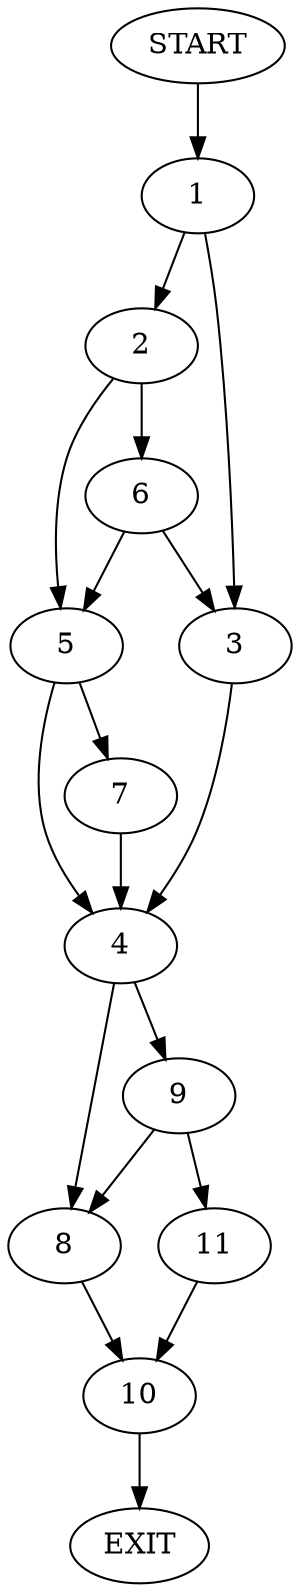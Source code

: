 digraph {
0 [label="START"]
12 [label="EXIT"]
0 -> 1
1 -> 2
1 -> 3
3 -> 4
2 -> 5
2 -> 6
5 -> 4
5 -> 7
6 -> 3
6 -> 5
4 -> 8
4 -> 9
7 -> 4
8 -> 10
9 -> 11
9 -> 8
11 -> 10
10 -> 12
}
